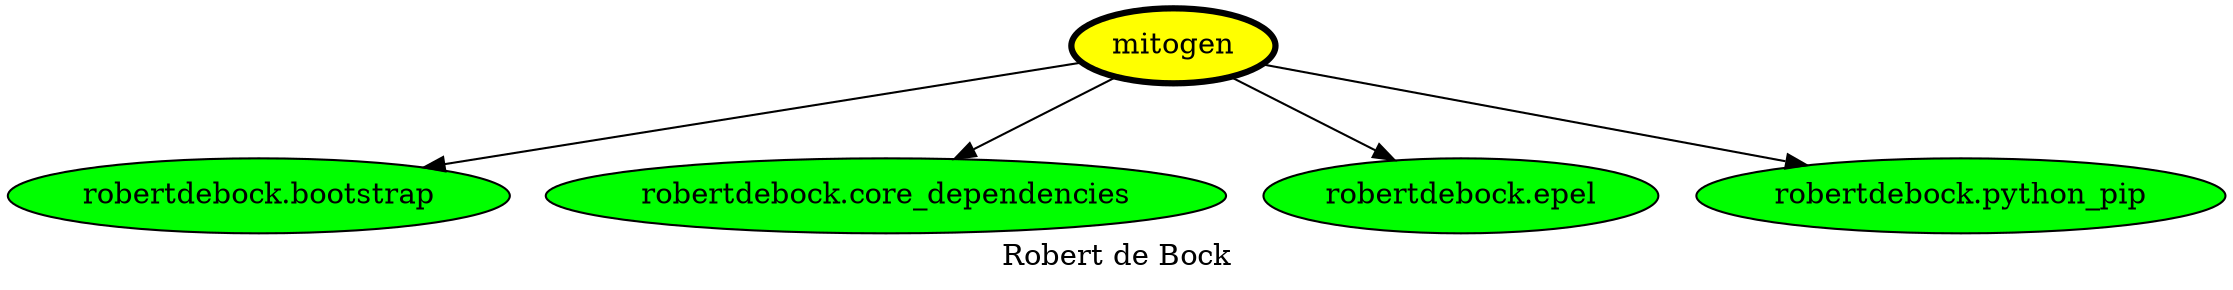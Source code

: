 digraph PhiloDilemma {
  label = "Robert de Bock" ;
  overlap=false
  {
    "mitogen" [fillcolor=yellow style=filled penwidth=3]
    "robertdebock.bootstrap" [fillcolor=green style=filled]
    "robertdebock.core_dependencies" [fillcolor=green style=filled]
    "robertdebock.epel" [fillcolor=green style=filled]
    "robertdebock.python_pip" [fillcolor=green style=filled]
  }
  "mitogen" -> "robertdebock.bootstrap"
  "mitogen" -> "robertdebock.core_dependencies"
  "mitogen" -> "robertdebock.epel"
  "mitogen" -> "robertdebock.python_pip"
}
